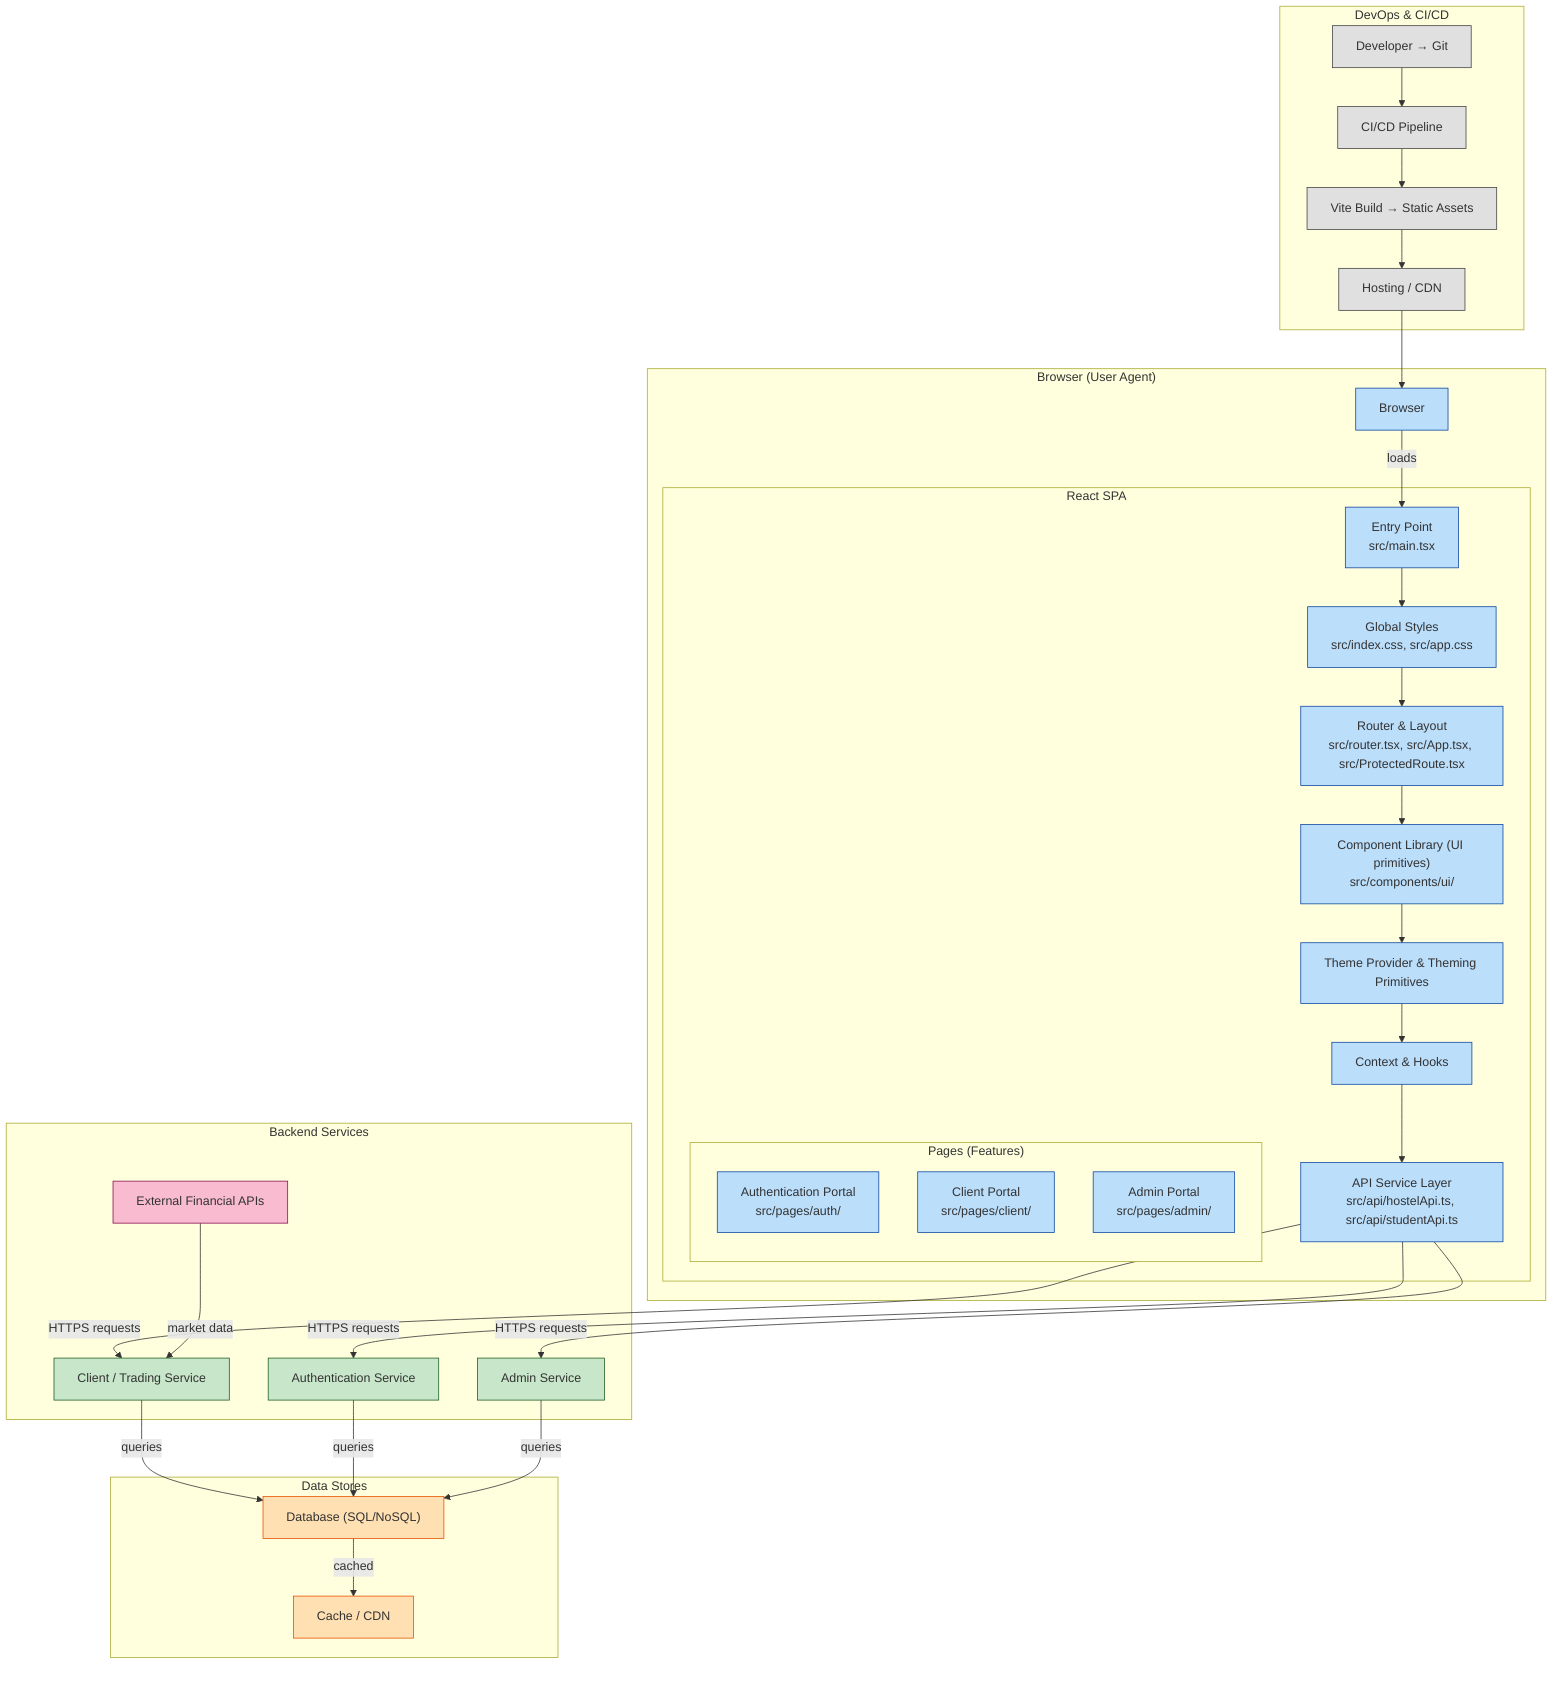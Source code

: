 flowchart TD
    %% Frontend Layer
    subgraph "Browser (User Agent)" 
        direction TB
        Browser["Browser"]:::frontend
        subgraph "React SPA" 
            direction TB
            Entry["Entry Point<br>src/main.tsx"]:::frontend
            Styles["Global Styles<br>src/index.css, src/app.css"]:::frontend
            Router["Router & Layout<br>src/router.tsx, src/App.tsx, src/ProtectedRoute.tsx"]:::frontend
            UILib["Component Library (UI primitives)<br>src/components/ui/"]:::frontend
            Theme["Theme Provider & Theming Primitives"]:::frontend
            Context["Context & Hooks"]:::frontend
            API["API Service Layer<br>src/api/hostelApi.ts, src/api/studentApi.ts"]:::frontend
            subgraph "Pages (Features)" 
                direction TB
                AuthPage["Authentication Portal<br>src/pages/auth/"]:::frontend
                ClientPage["Client Portal<br>src/pages/client/"]:::frontend
                AdminPage["Admin Portal<br>src/pages/admin/"]:::frontend
            end
        end
    end

    %% Backend Services
    subgraph "Backend Services" 
        direction TB
        AuthService["Authentication Service"]:::backend
        ClientService["Client / Trading Service"]:::backend
        AdminService["Admin Service"]:::backend
        ExternalAPI["External Financial APIs"]:::external
    end

    %% Data Stores
    subgraph "Data Stores"
        direction TB
        Database["Database (SQL/NoSQL)"]:::datastore
        Cache["Cache / CDN"]:::datastore
    end

    %% DevOps / CI-CD
    subgraph "DevOps & CI/CD"
        direction TB
        Git["Developer → Git"]:::devops
        CI["CI/CD Pipeline"]:::devops
        Build["Vite Build → Static Assets"]:::devops
        Hosting["Hosting / CDN"]:::devops
    end

    %% Connections
    Browser -->|loads| Entry
    Entry --> Styles
    Styles --> Router
    Router --> UILib
    UILib --> Theme
    Theme --> Context
    Context --> API
    API -->|HTTPS requests| AuthService
    API -->|HTTPS requests| ClientService
    API -->|HTTPS requests| AdminService
    ClientService -->|queries| Database
    AuthService -->|queries| Database
    AdminService -->|queries| Database
    ExternalAPI -->|market data| ClientService
    Database -->|cached| Cache

    Git --> CI
    CI --> Build
    Build --> Hosting
    Hosting --> Browser

    %% Click Events
    click Entry "https://github.com/vishalkrmandal/frontend-crm/blob/main/src/main.tsx"
    click Styles "https://github.com/vishalkrmandal/frontend-crm/blob/main/src/index.css"
    click Styles "https://github.com/vishalkrmandal/frontend-crm/blob/main/src/app.css"
    click Router "https://github.com/vishalkrmandal/frontend-crm/blob/main/src/router.tsx"
    click Router "https://github.com/vishalkrmandal/frontend-crm/blob/main/src/App.tsx"
    click Router "https://github.com/vishalkrmandal/frontend-crm/blob/main/src/ProtectedRoute.tsx"
    click UILib "https://github.com/vishalkrmandal/frontend-crm/tree/main/src/components/ui/"
    click Theme "https://github.com/vishalkrmandal/frontend-crm/blob/main/src/components/ui/theme-provider.tsx"
    click Theme "https://github.com/vishalkrmandal/frontend-crm/blob/main/src/Material/shared-theme/AppTheme.tsx"
    click Theme "https://github.com/vishalkrmandal/frontend-crm/blob/main/src/Material/shared-theme/ColorModeSelect.tsx"
    click Theme "https://github.com/vishalkrmandal/frontend-crm/tree/main/src/Material/shared-theme/customizations/"
    click Theme "https://github.com/vishalkrmandal/frontend-crm/blob/main/src/Material/shared-theme/themePrimitives.ts"
    click Context "https://github.com/vishalkrmandal/frontend-crm/blob/main/src/context/ThemeContext.tsx"
    click Context "https://github.com/vishalkrmandal/frontend-crm/blob/main/src/hooks/useAuth.tsx"
    click Context "https://github.com/vishalkrmandal/frontend-crm/blob/main/src/hooks/use-mobile.tsx"
    click Context "https://github.com/vishalkrmandal/frontend-crm/blob/main/src/hooks/use-toast.ts"
    click API "https://github.com/vishalkrmandal/frontend-crm/blob/main/src/api/hostelApi.ts"
    click API "https://github.com/vishalkrmandal/frontend-crm/blob/main/src/api/studentApi.ts"
    click AuthPage "https://github.com/vishalkrmandal/frontend-crm/tree/main/src/pages/auth/"
    click ClientPage "https://github.com/vishalkrmandal/frontend-crm/tree/main/src/pages/client/"
    click AdminPage "https://github.com/vishalkrmandal/frontend-crm/tree/main/src/pages/admin/"

    %% Styles
    classDef frontend fill:#BBDEFB,stroke:#0D47A1,stroke-width:1px
    classDef backend fill:#C8E6C9,stroke:#1B5E20,stroke-width:1px
    classDef datastore fill:#FFE0B2,stroke:#E65100,stroke-width:1px
    classDef devops fill:#E0E0E0,stroke:#424242,stroke-width:1px
    classDef external fill:#F8BBD0,stroke:#880E4F,stroke-width:1px